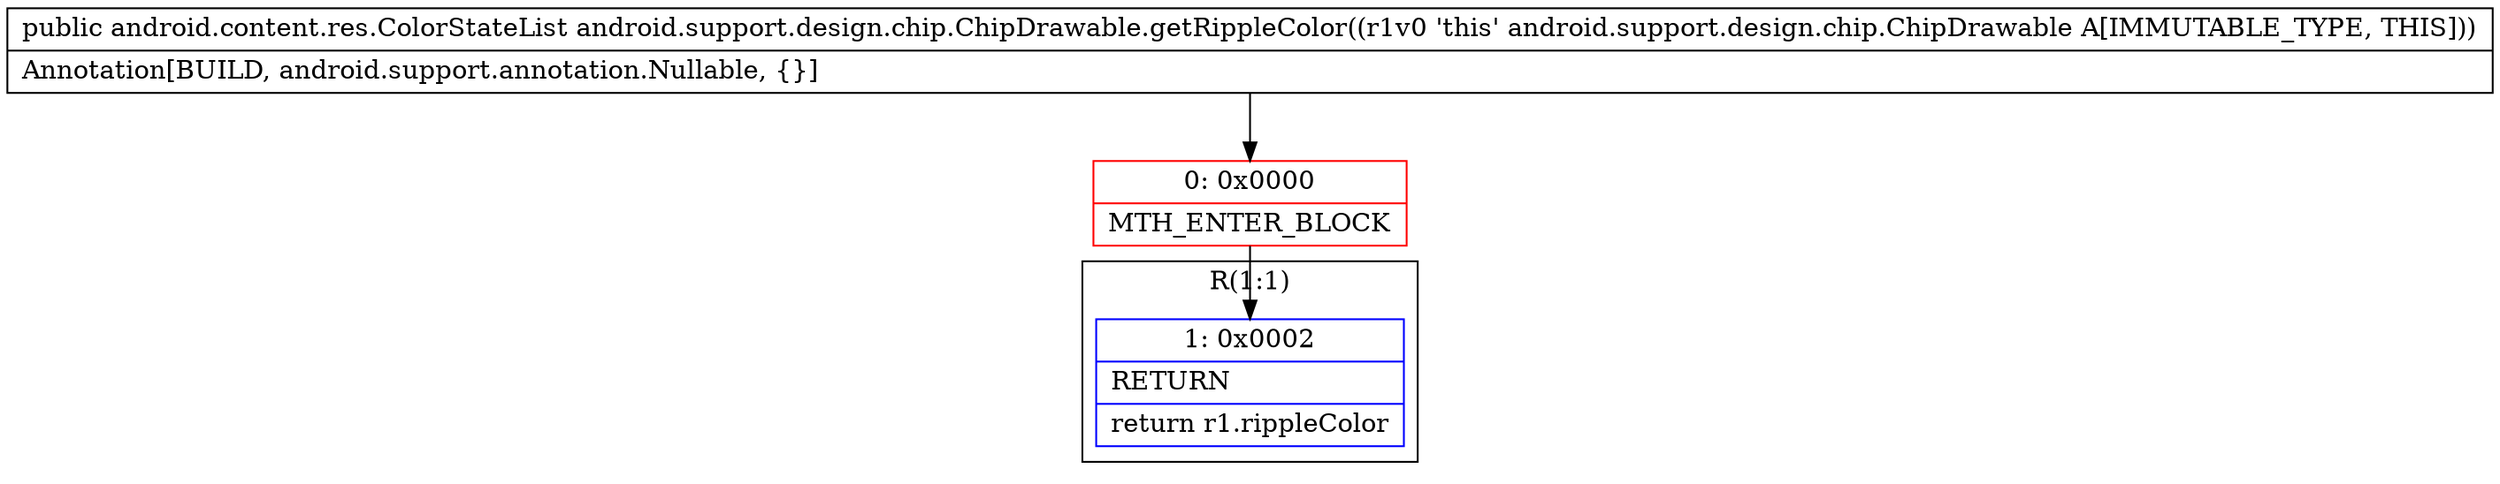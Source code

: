 digraph "CFG forandroid.support.design.chip.ChipDrawable.getRippleColor()Landroid\/content\/res\/ColorStateList;" {
subgraph cluster_Region_1563526619 {
label = "R(1:1)";
node [shape=record,color=blue];
Node_1 [shape=record,label="{1\:\ 0x0002|RETURN\l|return r1.rippleColor\l}"];
}
Node_0 [shape=record,color=red,label="{0\:\ 0x0000|MTH_ENTER_BLOCK\l}"];
MethodNode[shape=record,label="{public android.content.res.ColorStateList android.support.design.chip.ChipDrawable.getRippleColor((r1v0 'this' android.support.design.chip.ChipDrawable A[IMMUTABLE_TYPE, THIS]))  | Annotation[BUILD, android.support.annotation.Nullable, \{\}]\l}"];
MethodNode -> Node_0;
Node_0 -> Node_1;
}

